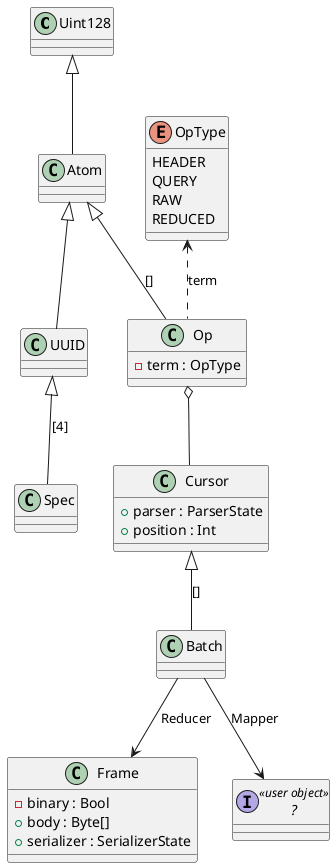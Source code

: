 @startuml API

Uint128 <|-- Atom

enum OpType {
  HEADER
  QUERY
  RAW
  REDUCED
}

Atom <|-- UUID

UUID <|-- Spec : [4]

Atom <|-- Op : []

Op o-- Cursor

Op : -term : OpType
OpType <.. Op : term

Cursor : +parser : ParserState
Cursor : +position : Int

Frame : -binary : Bool
Frame : +body : Byte[]
Frame : +serializer : SerializerState

Cursor <|-- Batch : []

Batch --> Frame : Reducer

interface "?" as UserObject << user object >>
Batch --> UserObject : Mapper

@enduml
